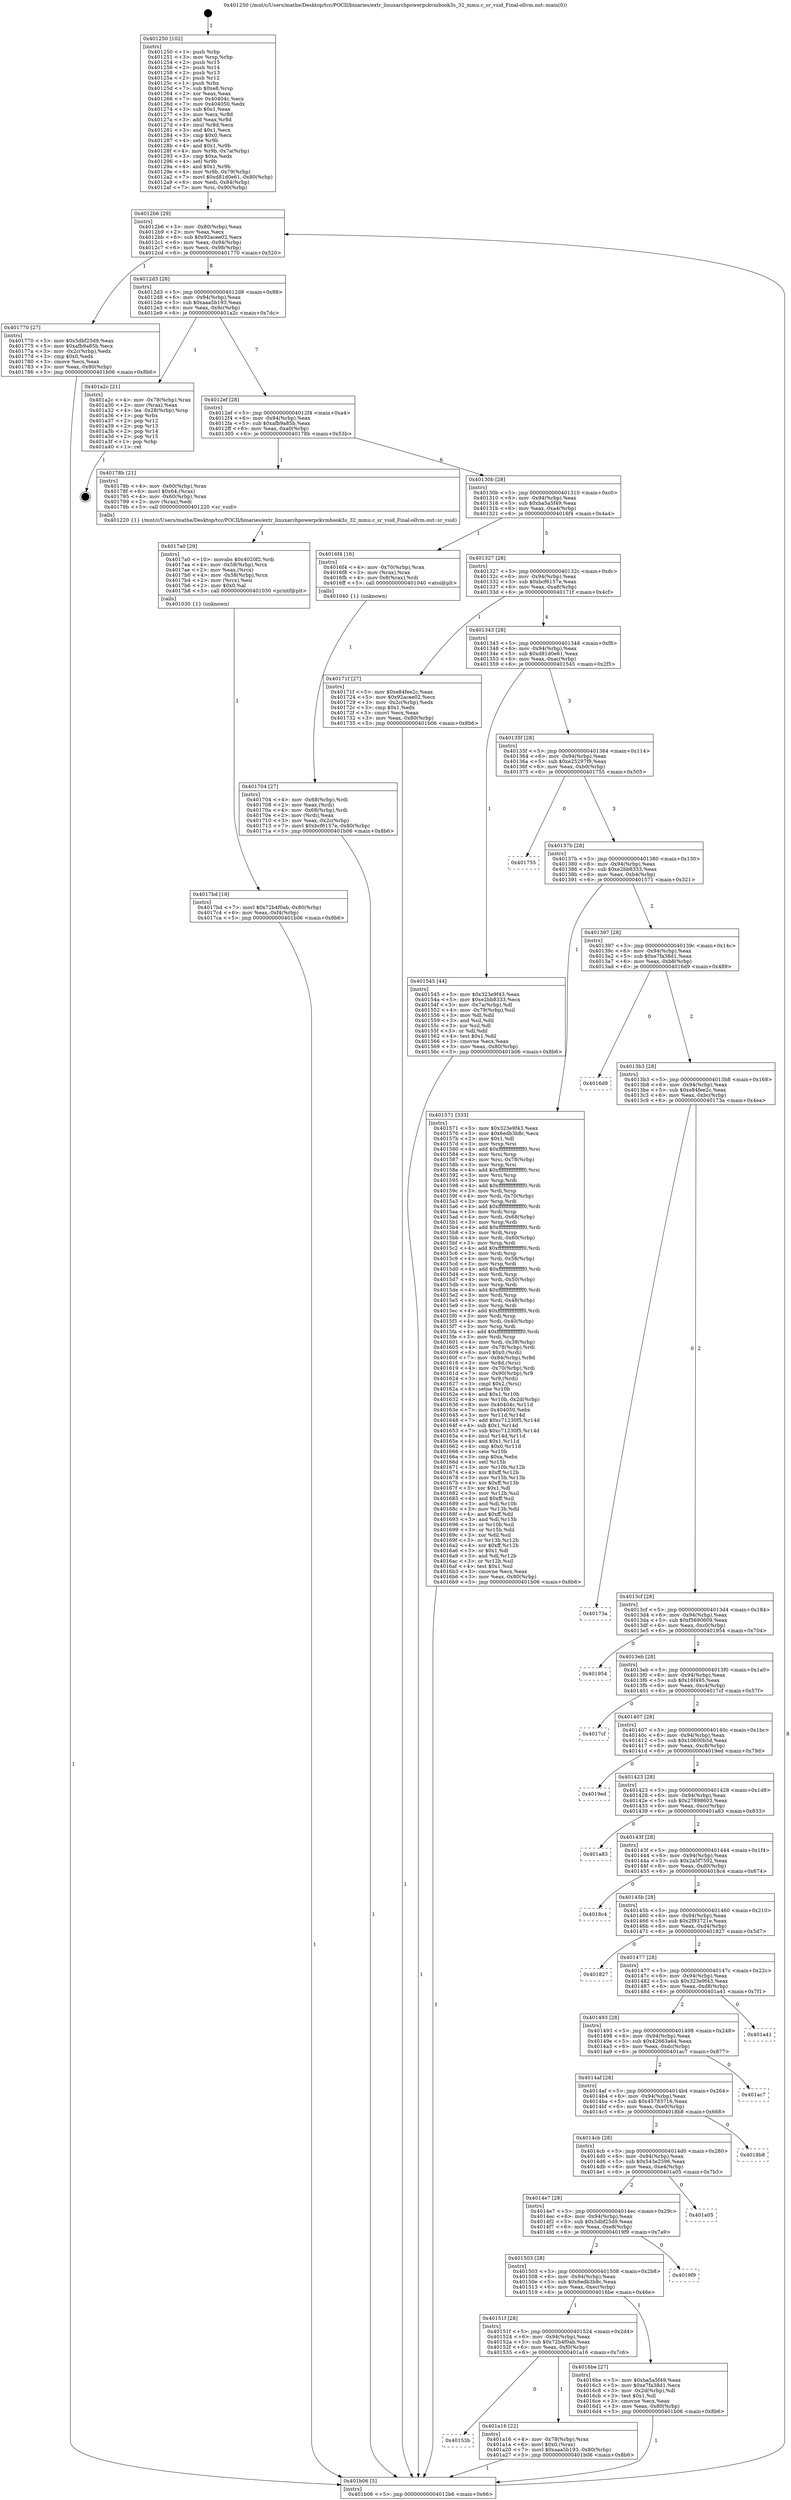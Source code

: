 digraph "0x401250" {
  label = "0x401250 (/mnt/c/Users/mathe/Desktop/tcc/POCII/binaries/extr_linuxarchpowerpckvmbook3s_32_mmu.c_sr_vsid_Final-ollvm.out::main(0))"
  labelloc = "t"
  node[shape=record]

  Entry [label="",width=0.3,height=0.3,shape=circle,fillcolor=black,style=filled]
  "0x4012b6" [label="{
     0x4012b6 [29]\l
     | [instrs]\l
     &nbsp;&nbsp;0x4012b6 \<+3\>: mov -0x80(%rbp),%eax\l
     &nbsp;&nbsp;0x4012b9 \<+2\>: mov %eax,%ecx\l
     &nbsp;&nbsp;0x4012bb \<+6\>: sub $0x92acee02,%ecx\l
     &nbsp;&nbsp;0x4012c1 \<+6\>: mov %eax,-0x94(%rbp)\l
     &nbsp;&nbsp;0x4012c7 \<+6\>: mov %ecx,-0x98(%rbp)\l
     &nbsp;&nbsp;0x4012cd \<+6\>: je 0000000000401770 \<main+0x520\>\l
  }"]
  "0x401770" [label="{
     0x401770 [27]\l
     | [instrs]\l
     &nbsp;&nbsp;0x401770 \<+5\>: mov $0x5dbf25d9,%eax\l
     &nbsp;&nbsp;0x401775 \<+5\>: mov $0xafb9a85b,%ecx\l
     &nbsp;&nbsp;0x40177a \<+3\>: mov -0x2c(%rbp),%edx\l
     &nbsp;&nbsp;0x40177d \<+3\>: cmp $0x0,%edx\l
     &nbsp;&nbsp;0x401780 \<+3\>: cmove %ecx,%eax\l
     &nbsp;&nbsp;0x401783 \<+3\>: mov %eax,-0x80(%rbp)\l
     &nbsp;&nbsp;0x401786 \<+5\>: jmp 0000000000401b06 \<main+0x8b6\>\l
  }"]
  "0x4012d3" [label="{
     0x4012d3 [28]\l
     | [instrs]\l
     &nbsp;&nbsp;0x4012d3 \<+5\>: jmp 00000000004012d8 \<main+0x88\>\l
     &nbsp;&nbsp;0x4012d8 \<+6\>: mov -0x94(%rbp),%eax\l
     &nbsp;&nbsp;0x4012de \<+5\>: sub $0xaaa5b193,%eax\l
     &nbsp;&nbsp;0x4012e3 \<+6\>: mov %eax,-0x9c(%rbp)\l
     &nbsp;&nbsp;0x4012e9 \<+6\>: je 0000000000401a2c \<main+0x7dc\>\l
  }"]
  Exit [label="",width=0.3,height=0.3,shape=circle,fillcolor=black,style=filled,peripheries=2]
  "0x401a2c" [label="{
     0x401a2c [21]\l
     | [instrs]\l
     &nbsp;&nbsp;0x401a2c \<+4\>: mov -0x78(%rbp),%rax\l
     &nbsp;&nbsp;0x401a30 \<+2\>: mov (%rax),%eax\l
     &nbsp;&nbsp;0x401a32 \<+4\>: lea -0x28(%rbp),%rsp\l
     &nbsp;&nbsp;0x401a36 \<+1\>: pop %rbx\l
     &nbsp;&nbsp;0x401a37 \<+2\>: pop %r12\l
     &nbsp;&nbsp;0x401a39 \<+2\>: pop %r13\l
     &nbsp;&nbsp;0x401a3b \<+2\>: pop %r14\l
     &nbsp;&nbsp;0x401a3d \<+2\>: pop %r15\l
     &nbsp;&nbsp;0x401a3f \<+1\>: pop %rbp\l
     &nbsp;&nbsp;0x401a40 \<+1\>: ret\l
  }"]
  "0x4012ef" [label="{
     0x4012ef [28]\l
     | [instrs]\l
     &nbsp;&nbsp;0x4012ef \<+5\>: jmp 00000000004012f4 \<main+0xa4\>\l
     &nbsp;&nbsp;0x4012f4 \<+6\>: mov -0x94(%rbp),%eax\l
     &nbsp;&nbsp;0x4012fa \<+5\>: sub $0xafb9a85b,%eax\l
     &nbsp;&nbsp;0x4012ff \<+6\>: mov %eax,-0xa0(%rbp)\l
     &nbsp;&nbsp;0x401305 \<+6\>: je 000000000040178b \<main+0x53b\>\l
  }"]
  "0x40153b" [label="{
     0x40153b\l
  }", style=dashed]
  "0x40178b" [label="{
     0x40178b [21]\l
     | [instrs]\l
     &nbsp;&nbsp;0x40178b \<+4\>: mov -0x60(%rbp),%rax\l
     &nbsp;&nbsp;0x40178f \<+6\>: movl $0x64,(%rax)\l
     &nbsp;&nbsp;0x401795 \<+4\>: mov -0x60(%rbp),%rax\l
     &nbsp;&nbsp;0x401799 \<+2\>: mov (%rax),%edi\l
     &nbsp;&nbsp;0x40179b \<+5\>: call 0000000000401220 \<sr_vsid\>\l
     | [calls]\l
     &nbsp;&nbsp;0x401220 \{1\} (/mnt/c/Users/mathe/Desktop/tcc/POCII/binaries/extr_linuxarchpowerpckvmbook3s_32_mmu.c_sr_vsid_Final-ollvm.out::sr_vsid)\l
  }"]
  "0x40130b" [label="{
     0x40130b [28]\l
     | [instrs]\l
     &nbsp;&nbsp;0x40130b \<+5\>: jmp 0000000000401310 \<main+0xc0\>\l
     &nbsp;&nbsp;0x401310 \<+6\>: mov -0x94(%rbp),%eax\l
     &nbsp;&nbsp;0x401316 \<+5\>: sub $0xba5a5f49,%eax\l
     &nbsp;&nbsp;0x40131b \<+6\>: mov %eax,-0xa4(%rbp)\l
     &nbsp;&nbsp;0x401321 \<+6\>: je 00000000004016f4 \<main+0x4a4\>\l
  }"]
  "0x401a16" [label="{
     0x401a16 [22]\l
     | [instrs]\l
     &nbsp;&nbsp;0x401a16 \<+4\>: mov -0x78(%rbp),%rax\l
     &nbsp;&nbsp;0x401a1a \<+6\>: movl $0x0,(%rax)\l
     &nbsp;&nbsp;0x401a20 \<+7\>: movl $0xaaa5b193,-0x80(%rbp)\l
     &nbsp;&nbsp;0x401a27 \<+5\>: jmp 0000000000401b06 \<main+0x8b6\>\l
  }"]
  "0x4016f4" [label="{
     0x4016f4 [16]\l
     | [instrs]\l
     &nbsp;&nbsp;0x4016f4 \<+4\>: mov -0x70(%rbp),%rax\l
     &nbsp;&nbsp;0x4016f8 \<+3\>: mov (%rax),%rax\l
     &nbsp;&nbsp;0x4016fb \<+4\>: mov 0x8(%rax),%rdi\l
     &nbsp;&nbsp;0x4016ff \<+5\>: call 0000000000401040 \<atoi@plt\>\l
     | [calls]\l
     &nbsp;&nbsp;0x401040 \{1\} (unknown)\l
  }"]
  "0x401327" [label="{
     0x401327 [28]\l
     | [instrs]\l
     &nbsp;&nbsp;0x401327 \<+5\>: jmp 000000000040132c \<main+0xdc\>\l
     &nbsp;&nbsp;0x40132c \<+6\>: mov -0x94(%rbp),%eax\l
     &nbsp;&nbsp;0x401332 \<+5\>: sub $0xbcf6157e,%eax\l
     &nbsp;&nbsp;0x401337 \<+6\>: mov %eax,-0xa8(%rbp)\l
     &nbsp;&nbsp;0x40133d \<+6\>: je 000000000040171f \<main+0x4cf\>\l
  }"]
  "0x4017bd" [label="{
     0x4017bd [18]\l
     | [instrs]\l
     &nbsp;&nbsp;0x4017bd \<+7\>: movl $0x72b4f0ab,-0x80(%rbp)\l
     &nbsp;&nbsp;0x4017c4 \<+6\>: mov %eax,-0xf4(%rbp)\l
     &nbsp;&nbsp;0x4017ca \<+5\>: jmp 0000000000401b06 \<main+0x8b6\>\l
  }"]
  "0x40171f" [label="{
     0x40171f [27]\l
     | [instrs]\l
     &nbsp;&nbsp;0x40171f \<+5\>: mov $0xe84fee2c,%eax\l
     &nbsp;&nbsp;0x401724 \<+5\>: mov $0x92acee02,%ecx\l
     &nbsp;&nbsp;0x401729 \<+3\>: mov -0x2c(%rbp),%edx\l
     &nbsp;&nbsp;0x40172c \<+3\>: cmp $0x1,%edx\l
     &nbsp;&nbsp;0x40172f \<+3\>: cmovl %ecx,%eax\l
     &nbsp;&nbsp;0x401732 \<+3\>: mov %eax,-0x80(%rbp)\l
     &nbsp;&nbsp;0x401735 \<+5\>: jmp 0000000000401b06 \<main+0x8b6\>\l
  }"]
  "0x401343" [label="{
     0x401343 [28]\l
     | [instrs]\l
     &nbsp;&nbsp;0x401343 \<+5\>: jmp 0000000000401348 \<main+0xf8\>\l
     &nbsp;&nbsp;0x401348 \<+6\>: mov -0x94(%rbp),%eax\l
     &nbsp;&nbsp;0x40134e \<+5\>: sub $0xd81d0e61,%eax\l
     &nbsp;&nbsp;0x401353 \<+6\>: mov %eax,-0xac(%rbp)\l
     &nbsp;&nbsp;0x401359 \<+6\>: je 0000000000401545 \<main+0x2f5\>\l
  }"]
  "0x4017a0" [label="{
     0x4017a0 [29]\l
     | [instrs]\l
     &nbsp;&nbsp;0x4017a0 \<+10\>: movabs $0x4020f2,%rdi\l
     &nbsp;&nbsp;0x4017aa \<+4\>: mov -0x58(%rbp),%rcx\l
     &nbsp;&nbsp;0x4017ae \<+2\>: mov %eax,(%rcx)\l
     &nbsp;&nbsp;0x4017b0 \<+4\>: mov -0x58(%rbp),%rcx\l
     &nbsp;&nbsp;0x4017b4 \<+2\>: mov (%rcx),%esi\l
     &nbsp;&nbsp;0x4017b6 \<+2\>: mov $0x0,%al\l
     &nbsp;&nbsp;0x4017b8 \<+5\>: call 0000000000401030 \<printf@plt\>\l
     | [calls]\l
     &nbsp;&nbsp;0x401030 \{1\} (unknown)\l
  }"]
  "0x401545" [label="{
     0x401545 [44]\l
     | [instrs]\l
     &nbsp;&nbsp;0x401545 \<+5\>: mov $0x323e9f43,%eax\l
     &nbsp;&nbsp;0x40154a \<+5\>: mov $0xe2bb8333,%ecx\l
     &nbsp;&nbsp;0x40154f \<+3\>: mov -0x7a(%rbp),%dl\l
     &nbsp;&nbsp;0x401552 \<+4\>: mov -0x79(%rbp),%sil\l
     &nbsp;&nbsp;0x401556 \<+3\>: mov %dl,%dil\l
     &nbsp;&nbsp;0x401559 \<+3\>: and %sil,%dil\l
     &nbsp;&nbsp;0x40155c \<+3\>: xor %sil,%dl\l
     &nbsp;&nbsp;0x40155f \<+3\>: or %dl,%dil\l
     &nbsp;&nbsp;0x401562 \<+4\>: test $0x1,%dil\l
     &nbsp;&nbsp;0x401566 \<+3\>: cmovne %ecx,%eax\l
     &nbsp;&nbsp;0x401569 \<+3\>: mov %eax,-0x80(%rbp)\l
     &nbsp;&nbsp;0x40156c \<+5\>: jmp 0000000000401b06 \<main+0x8b6\>\l
  }"]
  "0x40135f" [label="{
     0x40135f [28]\l
     | [instrs]\l
     &nbsp;&nbsp;0x40135f \<+5\>: jmp 0000000000401364 \<main+0x114\>\l
     &nbsp;&nbsp;0x401364 \<+6\>: mov -0x94(%rbp),%eax\l
     &nbsp;&nbsp;0x40136a \<+5\>: sub $0xe25297f9,%eax\l
     &nbsp;&nbsp;0x40136f \<+6\>: mov %eax,-0xb0(%rbp)\l
     &nbsp;&nbsp;0x401375 \<+6\>: je 0000000000401755 \<main+0x505\>\l
  }"]
  "0x401b06" [label="{
     0x401b06 [5]\l
     | [instrs]\l
     &nbsp;&nbsp;0x401b06 \<+5\>: jmp 00000000004012b6 \<main+0x66\>\l
  }"]
  "0x401250" [label="{
     0x401250 [102]\l
     | [instrs]\l
     &nbsp;&nbsp;0x401250 \<+1\>: push %rbp\l
     &nbsp;&nbsp;0x401251 \<+3\>: mov %rsp,%rbp\l
     &nbsp;&nbsp;0x401254 \<+2\>: push %r15\l
     &nbsp;&nbsp;0x401256 \<+2\>: push %r14\l
     &nbsp;&nbsp;0x401258 \<+2\>: push %r13\l
     &nbsp;&nbsp;0x40125a \<+2\>: push %r12\l
     &nbsp;&nbsp;0x40125c \<+1\>: push %rbx\l
     &nbsp;&nbsp;0x40125d \<+7\>: sub $0xe8,%rsp\l
     &nbsp;&nbsp;0x401264 \<+2\>: xor %eax,%eax\l
     &nbsp;&nbsp;0x401266 \<+7\>: mov 0x40404c,%ecx\l
     &nbsp;&nbsp;0x40126d \<+7\>: mov 0x404050,%edx\l
     &nbsp;&nbsp;0x401274 \<+3\>: sub $0x1,%eax\l
     &nbsp;&nbsp;0x401277 \<+3\>: mov %ecx,%r8d\l
     &nbsp;&nbsp;0x40127a \<+3\>: add %eax,%r8d\l
     &nbsp;&nbsp;0x40127d \<+4\>: imul %r8d,%ecx\l
     &nbsp;&nbsp;0x401281 \<+3\>: and $0x1,%ecx\l
     &nbsp;&nbsp;0x401284 \<+3\>: cmp $0x0,%ecx\l
     &nbsp;&nbsp;0x401287 \<+4\>: sete %r9b\l
     &nbsp;&nbsp;0x40128b \<+4\>: and $0x1,%r9b\l
     &nbsp;&nbsp;0x40128f \<+4\>: mov %r9b,-0x7a(%rbp)\l
     &nbsp;&nbsp;0x401293 \<+3\>: cmp $0xa,%edx\l
     &nbsp;&nbsp;0x401296 \<+4\>: setl %r9b\l
     &nbsp;&nbsp;0x40129a \<+4\>: and $0x1,%r9b\l
     &nbsp;&nbsp;0x40129e \<+4\>: mov %r9b,-0x79(%rbp)\l
     &nbsp;&nbsp;0x4012a2 \<+7\>: movl $0xd81d0e61,-0x80(%rbp)\l
     &nbsp;&nbsp;0x4012a9 \<+6\>: mov %edi,-0x84(%rbp)\l
     &nbsp;&nbsp;0x4012af \<+7\>: mov %rsi,-0x90(%rbp)\l
  }"]
  "0x401704" [label="{
     0x401704 [27]\l
     | [instrs]\l
     &nbsp;&nbsp;0x401704 \<+4\>: mov -0x68(%rbp),%rdi\l
     &nbsp;&nbsp;0x401708 \<+2\>: mov %eax,(%rdi)\l
     &nbsp;&nbsp;0x40170a \<+4\>: mov -0x68(%rbp),%rdi\l
     &nbsp;&nbsp;0x40170e \<+2\>: mov (%rdi),%eax\l
     &nbsp;&nbsp;0x401710 \<+3\>: mov %eax,-0x2c(%rbp)\l
     &nbsp;&nbsp;0x401713 \<+7\>: movl $0xbcf6157e,-0x80(%rbp)\l
     &nbsp;&nbsp;0x40171a \<+5\>: jmp 0000000000401b06 \<main+0x8b6\>\l
  }"]
  "0x401755" [label="{
     0x401755\l
  }", style=dashed]
  "0x40137b" [label="{
     0x40137b [28]\l
     | [instrs]\l
     &nbsp;&nbsp;0x40137b \<+5\>: jmp 0000000000401380 \<main+0x130\>\l
     &nbsp;&nbsp;0x401380 \<+6\>: mov -0x94(%rbp),%eax\l
     &nbsp;&nbsp;0x401386 \<+5\>: sub $0xe2bb8333,%eax\l
     &nbsp;&nbsp;0x40138b \<+6\>: mov %eax,-0xb4(%rbp)\l
     &nbsp;&nbsp;0x401391 \<+6\>: je 0000000000401571 \<main+0x321\>\l
  }"]
  "0x40151f" [label="{
     0x40151f [28]\l
     | [instrs]\l
     &nbsp;&nbsp;0x40151f \<+5\>: jmp 0000000000401524 \<main+0x2d4\>\l
     &nbsp;&nbsp;0x401524 \<+6\>: mov -0x94(%rbp),%eax\l
     &nbsp;&nbsp;0x40152a \<+5\>: sub $0x72b4f0ab,%eax\l
     &nbsp;&nbsp;0x40152f \<+6\>: mov %eax,-0xf0(%rbp)\l
     &nbsp;&nbsp;0x401535 \<+6\>: je 0000000000401a16 \<main+0x7c6\>\l
  }"]
  "0x401571" [label="{
     0x401571 [333]\l
     | [instrs]\l
     &nbsp;&nbsp;0x401571 \<+5\>: mov $0x323e9f43,%eax\l
     &nbsp;&nbsp;0x401576 \<+5\>: mov $0x6edb3b8c,%ecx\l
     &nbsp;&nbsp;0x40157b \<+2\>: mov $0x1,%dl\l
     &nbsp;&nbsp;0x40157d \<+3\>: mov %rsp,%rsi\l
     &nbsp;&nbsp;0x401580 \<+4\>: add $0xfffffffffffffff0,%rsi\l
     &nbsp;&nbsp;0x401584 \<+3\>: mov %rsi,%rsp\l
     &nbsp;&nbsp;0x401587 \<+4\>: mov %rsi,-0x78(%rbp)\l
     &nbsp;&nbsp;0x40158b \<+3\>: mov %rsp,%rsi\l
     &nbsp;&nbsp;0x40158e \<+4\>: add $0xfffffffffffffff0,%rsi\l
     &nbsp;&nbsp;0x401592 \<+3\>: mov %rsi,%rsp\l
     &nbsp;&nbsp;0x401595 \<+3\>: mov %rsp,%rdi\l
     &nbsp;&nbsp;0x401598 \<+4\>: add $0xfffffffffffffff0,%rdi\l
     &nbsp;&nbsp;0x40159c \<+3\>: mov %rdi,%rsp\l
     &nbsp;&nbsp;0x40159f \<+4\>: mov %rdi,-0x70(%rbp)\l
     &nbsp;&nbsp;0x4015a3 \<+3\>: mov %rsp,%rdi\l
     &nbsp;&nbsp;0x4015a6 \<+4\>: add $0xfffffffffffffff0,%rdi\l
     &nbsp;&nbsp;0x4015aa \<+3\>: mov %rdi,%rsp\l
     &nbsp;&nbsp;0x4015ad \<+4\>: mov %rdi,-0x68(%rbp)\l
     &nbsp;&nbsp;0x4015b1 \<+3\>: mov %rsp,%rdi\l
     &nbsp;&nbsp;0x4015b4 \<+4\>: add $0xfffffffffffffff0,%rdi\l
     &nbsp;&nbsp;0x4015b8 \<+3\>: mov %rdi,%rsp\l
     &nbsp;&nbsp;0x4015bb \<+4\>: mov %rdi,-0x60(%rbp)\l
     &nbsp;&nbsp;0x4015bf \<+3\>: mov %rsp,%rdi\l
     &nbsp;&nbsp;0x4015c2 \<+4\>: add $0xfffffffffffffff0,%rdi\l
     &nbsp;&nbsp;0x4015c6 \<+3\>: mov %rdi,%rsp\l
     &nbsp;&nbsp;0x4015c9 \<+4\>: mov %rdi,-0x58(%rbp)\l
     &nbsp;&nbsp;0x4015cd \<+3\>: mov %rsp,%rdi\l
     &nbsp;&nbsp;0x4015d0 \<+4\>: add $0xfffffffffffffff0,%rdi\l
     &nbsp;&nbsp;0x4015d4 \<+3\>: mov %rdi,%rsp\l
     &nbsp;&nbsp;0x4015d7 \<+4\>: mov %rdi,-0x50(%rbp)\l
     &nbsp;&nbsp;0x4015db \<+3\>: mov %rsp,%rdi\l
     &nbsp;&nbsp;0x4015de \<+4\>: add $0xfffffffffffffff0,%rdi\l
     &nbsp;&nbsp;0x4015e2 \<+3\>: mov %rdi,%rsp\l
     &nbsp;&nbsp;0x4015e5 \<+4\>: mov %rdi,-0x48(%rbp)\l
     &nbsp;&nbsp;0x4015e9 \<+3\>: mov %rsp,%rdi\l
     &nbsp;&nbsp;0x4015ec \<+4\>: add $0xfffffffffffffff0,%rdi\l
     &nbsp;&nbsp;0x4015f0 \<+3\>: mov %rdi,%rsp\l
     &nbsp;&nbsp;0x4015f3 \<+4\>: mov %rdi,-0x40(%rbp)\l
     &nbsp;&nbsp;0x4015f7 \<+3\>: mov %rsp,%rdi\l
     &nbsp;&nbsp;0x4015fa \<+4\>: add $0xfffffffffffffff0,%rdi\l
     &nbsp;&nbsp;0x4015fe \<+3\>: mov %rdi,%rsp\l
     &nbsp;&nbsp;0x401601 \<+4\>: mov %rdi,-0x38(%rbp)\l
     &nbsp;&nbsp;0x401605 \<+4\>: mov -0x78(%rbp),%rdi\l
     &nbsp;&nbsp;0x401609 \<+6\>: movl $0x0,(%rdi)\l
     &nbsp;&nbsp;0x40160f \<+7\>: mov -0x84(%rbp),%r8d\l
     &nbsp;&nbsp;0x401616 \<+3\>: mov %r8d,(%rsi)\l
     &nbsp;&nbsp;0x401619 \<+4\>: mov -0x70(%rbp),%rdi\l
     &nbsp;&nbsp;0x40161d \<+7\>: mov -0x90(%rbp),%r9\l
     &nbsp;&nbsp;0x401624 \<+3\>: mov %r9,(%rdi)\l
     &nbsp;&nbsp;0x401627 \<+3\>: cmpl $0x2,(%rsi)\l
     &nbsp;&nbsp;0x40162a \<+4\>: setne %r10b\l
     &nbsp;&nbsp;0x40162e \<+4\>: and $0x1,%r10b\l
     &nbsp;&nbsp;0x401632 \<+4\>: mov %r10b,-0x2d(%rbp)\l
     &nbsp;&nbsp;0x401636 \<+8\>: mov 0x40404c,%r11d\l
     &nbsp;&nbsp;0x40163e \<+7\>: mov 0x404050,%ebx\l
     &nbsp;&nbsp;0x401645 \<+3\>: mov %r11d,%r14d\l
     &nbsp;&nbsp;0x401648 \<+7\>: add $0xc71230f5,%r14d\l
     &nbsp;&nbsp;0x40164f \<+4\>: sub $0x1,%r14d\l
     &nbsp;&nbsp;0x401653 \<+7\>: sub $0xc71230f5,%r14d\l
     &nbsp;&nbsp;0x40165a \<+4\>: imul %r14d,%r11d\l
     &nbsp;&nbsp;0x40165e \<+4\>: and $0x1,%r11d\l
     &nbsp;&nbsp;0x401662 \<+4\>: cmp $0x0,%r11d\l
     &nbsp;&nbsp;0x401666 \<+4\>: sete %r10b\l
     &nbsp;&nbsp;0x40166a \<+3\>: cmp $0xa,%ebx\l
     &nbsp;&nbsp;0x40166d \<+4\>: setl %r15b\l
     &nbsp;&nbsp;0x401671 \<+3\>: mov %r10b,%r12b\l
     &nbsp;&nbsp;0x401674 \<+4\>: xor $0xff,%r12b\l
     &nbsp;&nbsp;0x401678 \<+3\>: mov %r15b,%r13b\l
     &nbsp;&nbsp;0x40167b \<+4\>: xor $0xff,%r13b\l
     &nbsp;&nbsp;0x40167f \<+3\>: xor $0x1,%dl\l
     &nbsp;&nbsp;0x401682 \<+3\>: mov %r12b,%sil\l
     &nbsp;&nbsp;0x401685 \<+4\>: and $0xff,%sil\l
     &nbsp;&nbsp;0x401689 \<+3\>: and %dl,%r10b\l
     &nbsp;&nbsp;0x40168c \<+3\>: mov %r13b,%dil\l
     &nbsp;&nbsp;0x40168f \<+4\>: and $0xff,%dil\l
     &nbsp;&nbsp;0x401693 \<+3\>: and %dl,%r15b\l
     &nbsp;&nbsp;0x401696 \<+3\>: or %r10b,%sil\l
     &nbsp;&nbsp;0x401699 \<+3\>: or %r15b,%dil\l
     &nbsp;&nbsp;0x40169c \<+3\>: xor %dil,%sil\l
     &nbsp;&nbsp;0x40169f \<+3\>: or %r13b,%r12b\l
     &nbsp;&nbsp;0x4016a2 \<+4\>: xor $0xff,%r12b\l
     &nbsp;&nbsp;0x4016a6 \<+3\>: or $0x1,%dl\l
     &nbsp;&nbsp;0x4016a9 \<+3\>: and %dl,%r12b\l
     &nbsp;&nbsp;0x4016ac \<+3\>: or %r12b,%sil\l
     &nbsp;&nbsp;0x4016af \<+4\>: test $0x1,%sil\l
     &nbsp;&nbsp;0x4016b3 \<+3\>: cmovne %ecx,%eax\l
     &nbsp;&nbsp;0x4016b6 \<+3\>: mov %eax,-0x80(%rbp)\l
     &nbsp;&nbsp;0x4016b9 \<+5\>: jmp 0000000000401b06 \<main+0x8b6\>\l
  }"]
  "0x401397" [label="{
     0x401397 [28]\l
     | [instrs]\l
     &nbsp;&nbsp;0x401397 \<+5\>: jmp 000000000040139c \<main+0x14c\>\l
     &nbsp;&nbsp;0x40139c \<+6\>: mov -0x94(%rbp),%eax\l
     &nbsp;&nbsp;0x4013a2 \<+5\>: sub $0xe7fa38d1,%eax\l
     &nbsp;&nbsp;0x4013a7 \<+6\>: mov %eax,-0xb8(%rbp)\l
     &nbsp;&nbsp;0x4013ad \<+6\>: je 00000000004016d9 \<main+0x489\>\l
  }"]
  "0x4016be" [label="{
     0x4016be [27]\l
     | [instrs]\l
     &nbsp;&nbsp;0x4016be \<+5\>: mov $0xba5a5f49,%eax\l
     &nbsp;&nbsp;0x4016c3 \<+5\>: mov $0xe7fa38d1,%ecx\l
     &nbsp;&nbsp;0x4016c8 \<+3\>: mov -0x2d(%rbp),%dl\l
     &nbsp;&nbsp;0x4016cb \<+3\>: test $0x1,%dl\l
     &nbsp;&nbsp;0x4016ce \<+3\>: cmovne %ecx,%eax\l
     &nbsp;&nbsp;0x4016d1 \<+3\>: mov %eax,-0x80(%rbp)\l
     &nbsp;&nbsp;0x4016d4 \<+5\>: jmp 0000000000401b06 \<main+0x8b6\>\l
  }"]
  "0x401503" [label="{
     0x401503 [28]\l
     | [instrs]\l
     &nbsp;&nbsp;0x401503 \<+5\>: jmp 0000000000401508 \<main+0x2b8\>\l
     &nbsp;&nbsp;0x401508 \<+6\>: mov -0x94(%rbp),%eax\l
     &nbsp;&nbsp;0x40150e \<+5\>: sub $0x6edb3b8c,%eax\l
     &nbsp;&nbsp;0x401513 \<+6\>: mov %eax,-0xec(%rbp)\l
     &nbsp;&nbsp;0x401519 \<+6\>: je 00000000004016be \<main+0x46e\>\l
  }"]
  "0x4016d9" [label="{
     0x4016d9\l
  }", style=dashed]
  "0x4013b3" [label="{
     0x4013b3 [28]\l
     | [instrs]\l
     &nbsp;&nbsp;0x4013b3 \<+5\>: jmp 00000000004013b8 \<main+0x168\>\l
     &nbsp;&nbsp;0x4013b8 \<+6\>: mov -0x94(%rbp),%eax\l
     &nbsp;&nbsp;0x4013be \<+5\>: sub $0xe84fee2c,%eax\l
     &nbsp;&nbsp;0x4013c3 \<+6\>: mov %eax,-0xbc(%rbp)\l
     &nbsp;&nbsp;0x4013c9 \<+6\>: je 000000000040173a \<main+0x4ea\>\l
  }"]
  "0x4019f9" [label="{
     0x4019f9\l
  }", style=dashed]
  "0x40173a" [label="{
     0x40173a\l
  }", style=dashed]
  "0x4013cf" [label="{
     0x4013cf [28]\l
     | [instrs]\l
     &nbsp;&nbsp;0x4013cf \<+5\>: jmp 00000000004013d4 \<main+0x184\>\l
     &nbsp;&nbsp;0x4013d4 \<+6\>: mov -0x94(%rbp),%eax\l
     &nbsp;&nbsp;0x4013da \<+5\>: sub $0xf5690609,%eax\l
     &nbsp;&nbsp;0x4013df \<+6\>: mov %eax,-0xc0(%rbp)\l
     &nbsp;&nbsp;0x4013e5 \<+6\>: je 0000000000401954 \<main+0x704\>\l
  }"]
  "0x4014e7" [label="{
     0x4014e7 [28]\l
     | [instrs]\l
     &nbsp;&nbsp;0x4014e7 \<+5\>: jmp 00000000004014ec \<main+0x29c\>\l
     &nbsp;&nbsp;0x4014ec \<+6\>: mov -0x94(%rbp),%eax\l
     &nbsp;&nbsp;0x4014f2 \<+5\>: sub $0x5dbf25d9,%eax\l
     &nbsp;&nbsp;0x4014f7 \<+6\>: mov %eax,-0xe8(%rbp)\l
     &nbsp;&nbsp;0x4014fd \<+6\>: je 00000000004019f9 \<main+0x7a9\>\l
  }"]
  "0x401954" [label="{
     0x401954\l
  }", style=dashed]
  "0x4013eb" [label="{
     0x4013eb [28]\l
     | [instrs]\l
     &nbsp;&nbsp;0x4013eb \<+5\>: jmp 00000000004013f0 \<main+0x1a0\>\l
     &nbsp;&nbsp;0x4013f0 \<+6\>: mov -0x94(%rbp),%eax\l
     &nbsp;&nbsp;0x4013f6 \<+5\>: sub $0x16f495,%eax\l
     &nbsp;&nbsp;0x4013fb \<+6\>: mov %eax,-0xc4(%rbp)\l
     &nbsp;&nbsp;0x401401 \<+6\>: je 00000000004017cf \<main+0x57f\>\l
  }"]
  "0x401a05" [label="{
     0x401a05\l
  }", style=dashed]
  "0x4017cf" [label="{
     0x4017cf\l
  }", style=dashed]
  "0x401407" [label="{
     0x401407 [28]\l
     | [instrs]\l
     &nbsp;&nbsp;0x401407 \<+5\>: jmp 000000000040140c \<main+0x1bc\>\l
     &nbsp;&nbsp;0x40140c \<+6\>: mov -0x94(%rbp),%eax\l
     &nbsp;&nbsp;0x401412 \<+5\>: sub $0x10600b5d,%eax\l
     &nbsp;&nbsp;0x401417 \<+6\>: mov %eax,-0xc8(%rbp)\l
     &nbsp;&nbsp;0x40141d \<+6\>: je 00000000004019ed \<main+0x79d\>\l
  }"]
  "0x4014cb" [label="{
     0x4014cb [28]\l
     | [instrs]\l
     &nbsp;&nbsp;0x4014cb \<+5\>: jmp 00000000004014d0 \<main+0x280\>\l
     &nbsp;&nbsp;0x4014d0 \<+6\>: mov -0x94(%rbp),%eax\l
     &nbsp;&nbsp;0x4014d6 \<+5\>: sub $0x543e2596,%eax\l
     &nbsp;&nbsp;0x4014db \<+6\>: mov %eax,-0xe4(%rbp)\l
     &nbsp;&nbsp;0x4014e1 \<+6\>: je 0000000000401a05 \<main+0x7b5\>\l
  }"]
  "0x4019ed" [label="{
     0x4019ed\l
  }", style=dashed]
  "0x401423" [label="{
     0x401423 [28]\l
     | [instrs]\l
     &nbsp;&nbsp;0x401423 \<+5\>: jmp 0000000000401428 \<main+0x1d8\>\l
     &nbsp;&nbsp;0x401428 \<+6\>: mov -0x94(%rbp),%eax\l
     &nbsp;&nbsp;0x40142e \<+5\>: sub $0x27898603,%eax\l
     &nbsp;&nbsp;0x401433 \<+6\>: mov %eax,-0xcc(%rbp)\l
     &nbsp;&nbsp;0x401439 \<+6\>: je 0000000000401a83 \<main+0x833\>\l
  }"]
  "0x4018b8" [label="{
     0x4018b8\l
  }", style=dashed]
  "0x401a83" [label="{
     0x401a83\l
  }", style=dashed]
  "0x40143f" [label="{
     0x40143f [28]\l
     | [instrs]\l
     &nbsp;&nbsp;0x40143f \<+5\>: jmp 0000000000401444 \<main+0x1f4\>\l
     &nbsp;&nbsp;0x401444 \<+6\>: mov -0x94(%rbp),%eax\l
     &nbsp;&nbsp;0x40144a \<+5\>: sub $0x2a5f7592,%eax\l
     &nbsp;&nbsp;0x40144f \<+6\>: mov %eax,-0xd0(%rbp)\l
     &nbsp;&nbsp;0x401455 \<+6\>: je 00000000004018c4 \<main+0x674\>\l
  }"]
  "0x4014af" [label="{
     0x4014af [28]\l
     | [instrs]\l
     &nbsp;&nbsp;0x4014af \<+5\>: jmp 00000000004014b4 \<main+0x264\>\l
     &nbsp;&nbsp;0x4014b4 \<+6\>: mov -0x94(%rbp),%eax\l
     &nbsp;&nbsp;0x4014ba \<+5\>: sub $0x45783716,%eax\l
     &nbsp;&nbsp;0x4014bf \<+6\>: mov %eax,-0xe0(%rbp)\l
     &nbsp;&nbsp;0x4014c5 \<+6\>: je 00000000004018b8 \<main+0x668\>\l
  }"]
  "0x4018c4" [label="{
     0x4018c4\l
  }", style=dashed]
  "0x40145b" [label="{
     0x40145b [28]\l
     | [instrs]\l
     &nbsp;&nbsp;0x40145b \<+5\>: jmp 0000000000401460 \<main+0x210\>\l
     &nbsp;&nbsp;0x401460 \<+6\>: mov -0x94(%rbp),%eax\l
     &nbsp;&nbsp;0x401466 \<+5\>: sub $0x2f93721e,%eax\l
     &nbsp;&nbsp;0x40146b \<+6\>: mov %eax,-0xd4(%rbp)\l
     &nbsp;&nbsp;0x401471 \<+6\>: je 0000000000401827 \<main+0x5d7\>\l
  }"]
  "0x401ac7" [label="{
     0x401ac7\l
  }", style=dashed]
  "0x401827" [label="{
     0x401827\l
  }", style=dashed]
  "0x401477" [label="{
     0x401477 [28]\l
     | [instrs]\l
     &nbsp;&nbsp;0x401477 \<+5\>: jmp 000000000040147c \<main+0x22c\>\l
     &nbsp;&nbsp;0x40147c \<+6\>: mov -0x94(%rbp),%eax\l
     &nbsp;&nbsp;0x401482 \<+5\>: sub $0x323e9f43,%eax\l
     &nbsp;&nbsp;0x401487 \<+6\>: mov %eax,-0xd8(%rbp)\l
     &nbsp;&nbsp;0x40148d \<+6\>: je 0000000000401a41 \<main+0x7f1\>\l
  }"]
  "0x401493" [label="{
     0x401493 [28]\l
     | [instrs]\l
     &nbsp;&nbsp;0x401493 \<+5\>: jmp 0000000000401498 \<main+0x248\>\l
     &nbsp;&nbsp;0x401498 \<+6\>: mov -0x94(%rbp),%eax\l
     &nbsp;&nbsp;0x40149e \<+5\>: sub $0x42663a64,%eax\l
     &nbsp;&nbsp;0x4014a3 \<+6\>: mov %eax,-0xdc(%rbp)\l
     &nbsp;&nbsp;0x4014a9 \<+6\>: je 0000000000401ac7 \<main+0x877\>\l
  }"]
  "0x401a41" [label="{
     0x401a41\l
  }", style=dashed]
  Entry -> "0x401250" [label=" 1"]
  "0x4012b6" -> "0x401770" [label=" 1"]
  "0x4012b6" -> "0x4012d3" [label=" 8"]
  "0x401a2c" -> Exit [label=" 1"]
  "0x4012d3" -> "0x401a2c" [label=" 1"]
  "0x4012d3" -> "0x4012ef" [label=" 7"]
  "0x401a16" -> "0x401b06" [label=" 1"]
  "0x4012ef" -> "0x40178b" [label=" 1"]
  "0x4012ef" -> "0x40130b" [label=" 6"]
  "0x40151f" -> "0x40153b" [label=" 0"]
  "0x40130b" -> "0x4016f4" [label=" 1"]
  "0x40130b" -> "0x401327" [label=" 5"]
  "0x40151f" -> "0x401a16" [label=" 1"]
  "0x401327" -> "0x40171f" [label=" 1"]
  "0x401327" -> "0x401343" [label=" 4"]
  "0x4017bd" -> "0x401b06" [label=" 1"]
  "0x401343" -> "0x401545" [label=" 1"]
  "0x401343" -> "0x40135f" [label=" 3"]
  "0x401545" -> "0x401b06" [label=" 1"]
  "0x401250" -> "0x4012b6" [label=" 1"]
  "0x401b06" -> "0x4012b6" [label=" 8"]
  "0x4017a0" -> "0x4017bd" [label=" 1"]
  "0x40135f" -> "0x401755" [label=" 0"]
  "0x40135f" -> "0x40137b" [label=" 3"]
  "0x40178b" -> "0x4017a0" [label=" 1"]
  "0x40137b" -> "0x401571" [label=" 1"]
  "0x40137b" -> "0x401397" [label=" 2"]
  "0x401770" -> "0x401b06" [label=" 1"]
  "0x401571" -> "0x401b06" [label=" 1"]
  "0x40171f" -> "0x401b06" [label=" 1"]
  "0x401397" -> "0x4016d9" [label=" 0"]
  "0x401397" -> "0x4013b3" [label=" 2"]
  "0x4016f4" -> "0x401704" [label=" 1"]
  "0x4013b3" -> "0x40173a" [label=" 0"]
  "0x4013b3" -> "0x4013cf" [label=" 2"]
  "0x4016be" -> "0x401b06" [label=" 1"]
  "0x4013cf" -> "0x401954" [label=" 0"]
  "0x4013cf" -> "0x4013eb" [label=" 2"]
  "0x401503" -> "0x4016be" [label=" 1"]
  "0x4013eb" -> "0x4017cf" [label=" 0"]
  "0x4013eb" -> "0x401407" [label=" 2"]
  "0x401704" -> "0x401b06" [label=" 1"]
  "0x401407" -> "0x4019ed" [label=" 0"]
  "0x401407" -> "0x401423" [label=" 2"]
  "0x4014e7" -> "0x4019f9" [label=" 0"]
  "0x401423" -> "0x401a83" [label=" 0"]
  "0x401423" -> "0x40143f" [label=" 2"]
  "0x401503" -> "0x40151f" [label=" 1"]
  "0x40143f" -> "0x4018c4" [label=" 0"]
  "0x40143f" -> "0x40145b" [label=" 2"]
  "0x4014cb" -> "0x401a05" [label=" 0"]
  "0x40145b" -> "0x401827" [label=" 0"]
  "0x40145b" -> "0x401477" [label=" 2"]
  "0x4014e7" -> "0x401503" [label=" 2"]
  "0x401477" -> "0x401a41" [label=" 0"]
  "0x401477" -> "0x401493" [label=" 2"]
  "0x4014af" -> "0x4014cb" [label=" 2"]
  "0x401493" -> "0x401ac7" [label=" 0"]
  "0x401493" -> "0x4014af" [label=" 2"]
  "0x4014cb" -> "0x4014e7" [label=" 2"]
  "0x4014af" -> "0x4018b8" [label=" 0"]
}
